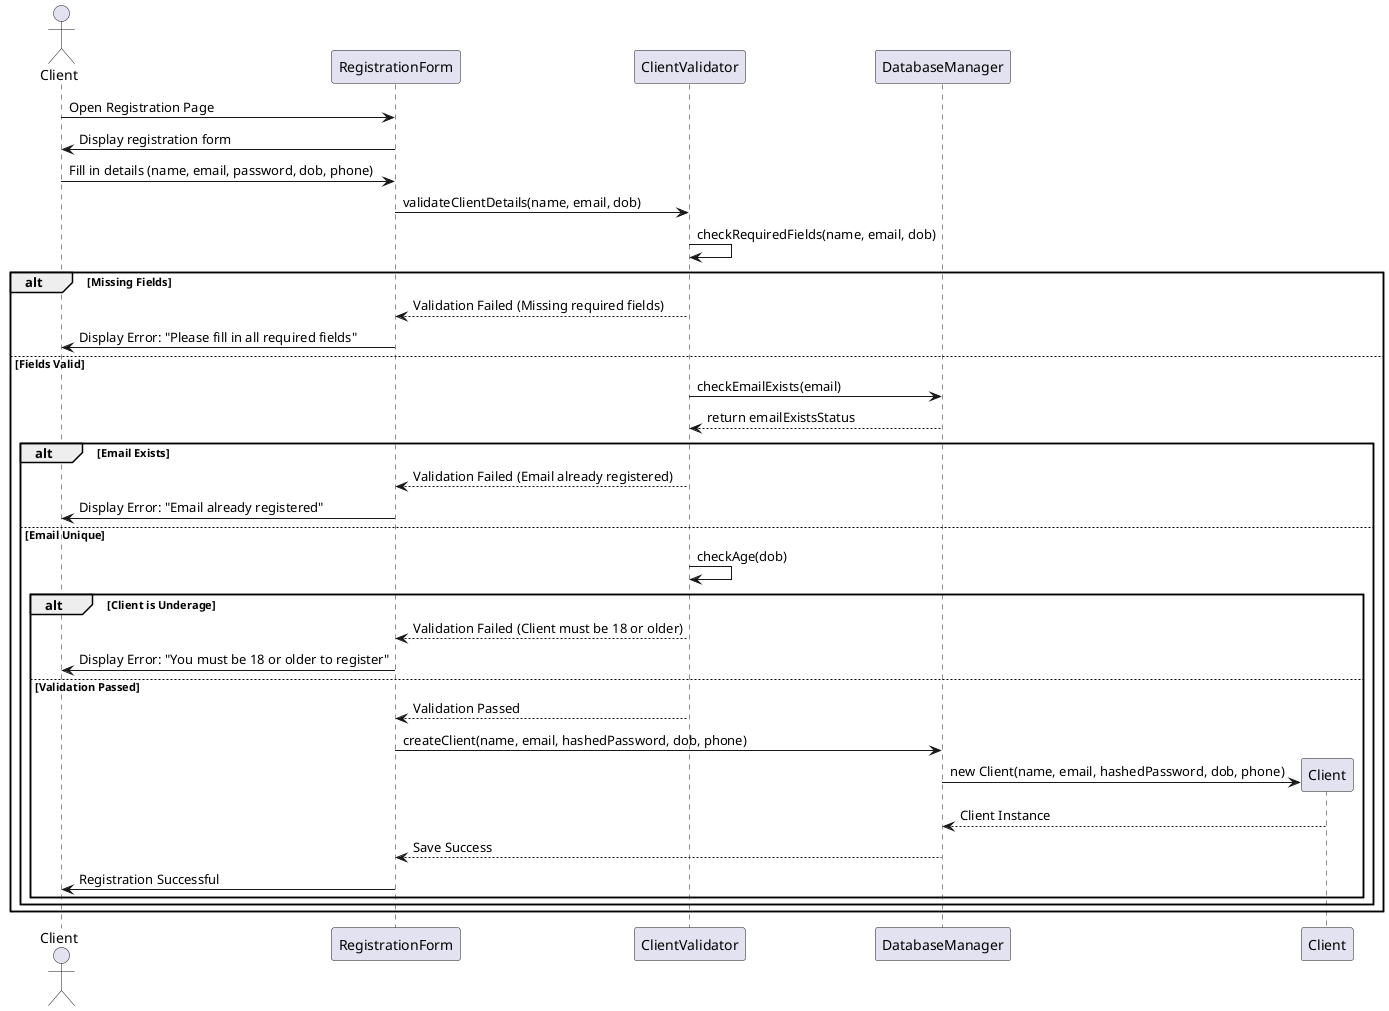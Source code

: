 @startuml
actor "Client" as client
participant "RegistrationForm" as form
participant "ClientValidator" as validator
participant "DatabaseManager" as database
participant "Client" as clientEntity

client -> form : Open Registration Page
form -> client : Display registration form
client -> form : Fill in details (name, email, password, dob, phone)
form -> validator : validateClientDetails(name, email, dob)

validator -> validator : checkRequiredFields(name, email, dob)
alt Missing Fields
    validator --> form : Validation Failed (Missing required fields)
    form -> client : Display Error: "Please fill in all required fields"
else Fields Valid
    validator -> database : checkEmailExists(email)
    database --> validator : return emailExistsStatus
    alt Email Exists
        validator --> form : Validation Failed (Email already registered)
        form -> client : Display Error: "Email already registered"
    else Email Unique
        validator -> validator : checkAge(dob)
        alt Client is Underage
            validator --> form : Validation Failed (Client must be 18 or older)
            form -> client : Display Error: "You must be 18 or older to register"
        else Validation Passed
            validator --> form : Validation Passed
            form -> database : createClient(name, email, hashedPassword, dob, phone)
            database -> clientEntity ** : new Client(name, email, hashedPassword, dob, phone)
            clientEntity --> database : Client Instance
            database --> form : Save Success
            form -> client : Registration Successful
        end
    end
end
@enduml